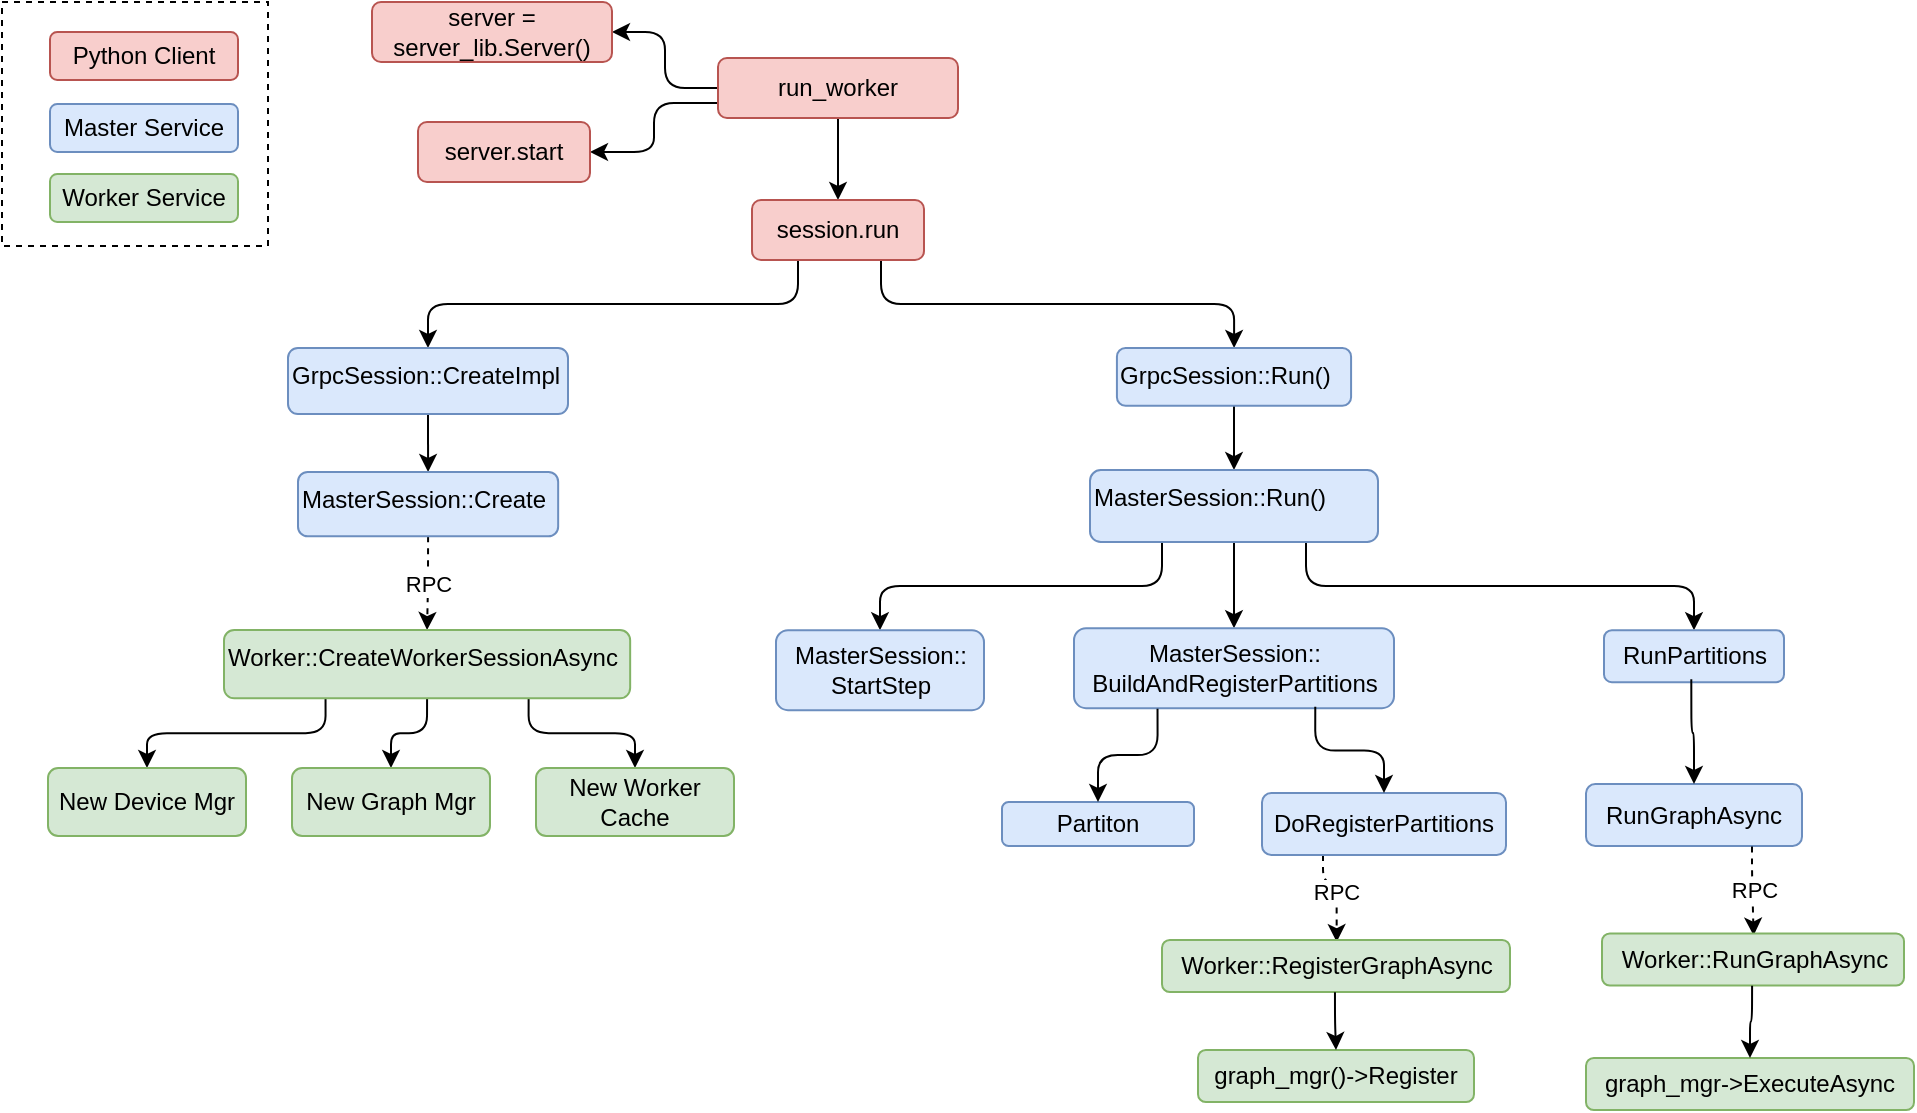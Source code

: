 <mxfile>
    <diagram id="ef4nX7MlcSJhVKD6ctOa" name="第 1 页">
        <mxGraphModel dx="1353" dy="581" grid="0" gridSize="10" guides="1" tooltips="1" connect="1" arrows="1" fold="1" page="1" pageScale="1" pageWidth="2339" pageHeight="3300" math="0" shadow="0">
            <root>
                <mxCell id="0"/>
                <mxCell id="1" parent="0"/>
                <mxCell id="3" style="edgeStyle=orthogonalEdgeStyle;html=1;entryX=1;entryY=0.5;entryDx=0;entryDy=0;labelBackgroundColor=default;fontColor=default;exitX=0;exitY=0.75;exitDx=0;exitDy=0;" parent="1" source="5" target="7" edge="1">
                    <mxGeometry relative="1" as="geometry">
                        <mxPoint x="417" y="179" as="sourcePoint"/>
                    </mxGeometry>
                </mxCell>
                <mxCell id="4" style="edgeStyle=orthogonalEdgeStyle;html=1;exitX=0.5;exitY=1;exitDx=0;exitDy=0;entryX=0.5;entryY=0;entryDx=0;entryDy=0;labelBackgroundColor=default;fontColor=default;" parent="1" source="5" target="8" edge="1">
                    <mxGeometry relative="1" as="geometry"/>
                </mxCell>
                <mxCell id="20" style="edgeStyle=orthogonalEdgeStyle;html=1;exitX=0;exitY=0.5;exitDx=0;exitDy=0;entryX=1;entryY=0.5;entryDx=0;entryDy=0;" edge="1" parent="1" source="5" target="6">
                    <mxGeometry relative="1" as="geometry"/>
                </mxCell>
                <mxCell id="5" value="run_worker" style="rounded=1;whiteSpace=wrap;html=1;fillColor=#f8cecc;strokeColor=#b85450;" parent="1" vertex="1">
                    <mxGeometry x="387" y="149" width="120" height="30" as="geometry"/>
                </mxCell>
                <mxCell id="6" value="server = server_lib.Server()" style="rounded=1;whiteSpace=wrap;html=1;fillColor=#f8cecc;strokeColor=#b85450;" parent="1" vertex="1">
                    <mxGeometry x="214" y="121" width="120" height="30" as="geometry"/>
                </mxCell>
                <mxCell id="7" value="server.start" style="rounded=1;whiteSpace=wrap;html=1;fillColor=#f8cecc;strokeColor=#b85450;" parent="1" vertex="1">
                    <mxGeometry x="237" y="181" width="86" height="30" as="geometry"/>
                </mxCell>
                <mxCell id="28" style="edgeStyle=orthogonalEdgeStyle;html=1;entryX=0.5;entryY=0;entryDx=0;entryDy=0;" edge="1" parent="1" target="21">
                    <mxGeometry relative="1" as="geometry">
                        <mxPoint x="427" y="248" as="sourcePoint"/>
                        <Array as="points">
                            <mxPoint x="427" y="272"/>
                            <mxPoint x="242" y="272"/>
                        </Array>
                    </mxGeometry>
                </mxCell>
                <mxCell id="48" style="edgeStyle=orthogonalEdgeStyle;html=1;exitX=0.75;exitY=1;exitDx=0;exitDy=0;" edge="1" parent="1" source="8" target="35">
                    <mxGeometry relative="1" as="geometry"/>
                </mxCell>
                <mxCell id="8" value="session.run" style="rounded=1;whiteSpace=wrap;html=1;fillColor=#f8cecc;strokeColor=#b85450;" parent="1" vertex="1">
                    <mxGeometry x="404" y="220" width="86" height="30" as="geometry"/>
                </mxCell>
                <mxCell id="29" style="edgeStyle=orthogonalEdgeStyle;html=1;exitX=0.5;exitY=1;exitDx=0;exitDy=0;entryX=0.5;entryY=0;entryDx=0;entryDy=0;" edge="1" parent="1" source="21" target="22">
                    <mxGeometry relative="1" as="geometry"/>
                </mxCell>
                <mxCell id="21" value="GrpcSession::CreateImpl" style="text;whiteSpace=wrap;html=1;strokeColor=#6c8ebf;rounded=1;fillColor=#dae8fc;" vertex="1" parent="1">
                    <mxGeometry x="172" y="294" width="140" height="33" as="geometry"/>
                </mxCell>
                <mxCell id="31" value="RPC" style="edgeStyle=orthogonalEdgeStyle;html=1;exitX=0.5;exitY=1;exitDx=0;exitDy=0;entryX=0.5;entryY=0;entryDx=0;entryDy=0;dashed=1;" edge="1" parent="1" source="22" target="24">
                    <mxGeometry relative="1" as="geometry"/>
                </mxCell>
                <mxCell id="22" value="MasterSession::Create" style="text;whiteSpace=wrap;html=1;strokeColor=#6c8ebf;rounded=1;fillColor=#dae8fc;" vertex="1" parent="1">
                    <mxGeometry x="177" y="356" width="130.08" height="32.17" as="geometry"/>
                </mxCell>
                <mxCell id="32" style="edgeStyle=orthogonalEdgeStyle;html=1;exitX=0.25;exitY=1;exitDx=0;exitDy=0;entryX=0.5;entryY=0;entryDx=0;entryDy=0;" edge="1" parent="1" source="24" target="25">
                    <mxGeometry relative="1" as="geometry"/>
                </mxCell>
                <mxCell id="33" style="edgeStyle=orthogonalEdgeStyle;html=1;exitX=0.5;exitY=1;exitDx=0;exitDy=0;entryX=0.5;entryY=0;entryDx=0;entryDy=0;" edge="1" parent="1" source="24" target="26">
                    <mxGeometry relative="1" as="geometry"/>
                </mxCell>
                <mxCell id="34" style="edgeStyle=orthogonalEdgeStyle;html=1;exitX=0.75;exitY=1;exitDx=0;exitDy=0;entryX=0.5;entryY=0;entryDx=0;entryDy=0;" edge="1" parent="1" source="24" target="27">
                    <mxGeometry relative="1" as="geometry"/>
                </mxCell>
                <mxCell id="24" value="Worker::CreateWorkerSessionAsync" style="text;whiteSpace=wrap;html=1;strokeColor=#82b366;rounded=1;fillColor=#d5e8d4;" vertex="1" parent="1">
                    <mxGeometry x="140" y="435" width="203.08" height="34.17" as="geometry"/>
                </mxCell>
                <mxCell id="25" value="New Device Mgr" style="whiteSpace=wrap;html=1;rounded=1;strokeColor=#82b366;fillColor=#d5e8d4;" vertex="1" parent="1">
                    <mxGeometry x="52" y="504" width="99" height="34" as="geometry"/>
                </mxCell>
                <mxCell id="26" value="New Graph Mgr" style="whiteSpace=wrap;html=1;rounded=1;strokeColor=#82b366;fillColor=#d5e8d4;" vertex="1" parent="1">
                    <mxGeometry x="174" y="504" width="99" height="34" as="geometry"/>
                </mxCell>
                <mxCell id="27" value="New Worker Cache" style="whiteSpace=wrap;html=1;rounded=1;strokeColor=#82b366;fillColor=#d5e8d4;" vertex="1" parent="1">
                    <mxGeometry x="296" y="504" width="99" height="34" as="geometry"/>
                </mxCell>
                <mxCell id="49" style="edgeStyle=orthogonalEdgeStyle;html=1;exitX=0.5;exitY=1;exitDx=0;exitDy=0;entryX=0.5;entryY=0;entryDx=0;entryDy=0;" edge="1" parent="1" source="35" target="36">
                    <mxGeometry relative="1" as="geometry"/>
                </mxCell>
                <mxCell id="35" value="GrpcSession::Run()" style="text;whiteSpace=wrap;html=1;strokeColor=#6c8ebf;rounded=1;fillColor=#dae8fc;" vertex="1" parent="1">
                    <mxGeometry x="586.46" y="294" width="117.08" height="28.92" as="geometry"/>
                </mxCell>
                <mxCell id="40" style="edgeStyle=orthogonalEdgeStyle;html=1;exitX=0.25;exitY=1;exitDx=0;exitDy=0;" edge="1" parent="1" source="36" target="37">
                    <mxGeometry relative="1" as="geometry"/>
                </mxCell>
                <mxCell id="41" style="edgeStyle=orthogonalEdgeStyle;html=1;exitX=0.5;exitY=1;exitDx=0;exitDy=0;" edge="1" parent="1" source="36" target="38">
                    <mxGeometry relative="1" as="geometry"/>
                </mxCell>
                <mxCell id="50" style="edgeStyle=orthogonalEdgeStyle;html=1;exitX=0.75;exitY=1;exitDx=0;exitDy=0;" edge="1" parent="1" source="36" target="39">
                    <mxGeometry relative="1" as="geometry"/>
                </mxCell>
                <mxCell id="36" value="MasterSession::Run()" style="text;whiteSpace=wrap;html=1;strokeColor=#6c8ebf;rounded=1;fillColor=#dae8fc;" vertex="1" parent="1">
                    <mxGeometry x="572.998" y="355.004" width="144" height="36" as="geometry"/>
                </mxCell>
                <mxCell id="37" value="MasterSession::&lt;br&gt;StartStep" style="text;html=1;align=center;verticalAlign=middle;resizable=0;points=[];autosize=1;strokeColor=#6c8ebf;fillColor=#dae8fc;rounded=1;" vertex="1" parent="1">
                    <mxGeometry x="416" y="435.09" width="104" height="40" as="geometry"/>
                </mxCell>
                <mxCell id="38" value="MasterSession::&lt;br&gt;BuildAndRegisterPartitions" style="text;html=1;align=center;verticalAlign=middle;resizable=0;points=[];autosize=1;strokeColor=#6c8ebf;fillColor=#dae8fc;rounded=1;" vertex="1" parent="1">
                    <mxGeometry x="565" y="434.09" width="160" height="40" as="geometry"/>
                </mxCell>
                <mxCell id="39" value="RunPartitions" style="text;html=1;align=center;verticalAlign=middle;resizable=0;points=[];autosize=1;strokeColor=#6c8ebf;fillColor=#dae8fc;rounded=1;" vertex="1" parent="1">
                    <mxGeometry x="830" y="435.09" width="90" height="26" as="geometry"/>
                </mxCell>
                <mxCell id="42" value="Partiton" style="whiteSpace=wrap;html=1;rounded=1;strokeColor=#6c8ebf;fillColor=#dae8fc;" vertex="1" parent="1">
                    <mxGeometry x="529" y="521" width="96" height="22" as="geometry"/>
                </mxCell>
                <mxCell id="47" value="RPC" style="edgeStyle=orthogonalEdgeStyle;html=1;exitX=0.25;exitY=1;exitDx=0;exitDy=0;entryX=0.502;entryY=0.04;entryDx=0;entryDy=0;entryPerimeter=0;dashed=1;" edge="1" parent="1" source="43" target="46">
                    <mxGeometry relative="1" as="geometry">
                        <Array as="points">
                            <mxPoint x="689" y="561"/>
                            <mxPoint x="696" y="561"/>
                        </Array>
                    </mxGeometry>
                </mxCell>
                <mxCell id="43" value="DoRegisterPartitions" style="whiteSpace=wrap;html=1;rounded=1;strokeColor=#6c8ebf;fillColor=#dae8fc;" vertex="1" parent="1">
                    <mxGeometry x="659" y="516.5" width="122" height="31" as="geometry"/>
                </mxCell>
                <mxCell id="44" value="" style="endArrow=classic;html=1;exitX=0.261;exitY=1.006;exitDx=0;exitDy=0;exitPerimeter=0;entryX=0.5;entryY=0;entryDx=0;entryDy=0;edgeStyle=orthogonalEdgeStyle;" edge="1" parent="1" source="38" target="42">
                    <mxGeometry width="50" height="50" relative="1" as="geometry">
                        <mxPoint x="309" y="339" as="sourcePoint"/>
                        <mxPoint x="359" y="289" as="targetPoint"/>
                    </mxGeometry>
                </mxCell>
                <mxCell id="45" value="" style="endArrow=classic;html=1;exitX=0.754;exitY=0.981;exitDx=0;exitDy=0;exitPerimeter=0;entryX=0.5;entryY=0;entryDx=0;entryDy=0;edgeStyle=orthogonalEdgeStyle;" edge="1" parent="1" source="38" target="43">
                    <mxGeometry width="50" height="50" relative="1" as="geometry">
                        <mxPoint x="616.76" y="484.33" as="sourcePoint"/>
                        <mxPoint x="567" y="531" as="targetPoint"/>
                    </mxGeometry>
                </mxCell>
                <mxCell id="46" value="Worker::RegisterGraphAsync" style="text;html=1;align=center;verticalAlign=middle;resizable=0;points=[];autosize=1;strokeColor=#82b366;fillColor=#d5e8d4;rounded=1;" vertex="1" parent="1">
                    <mxGeometry x="609" y="590" width="174" height="26" as="geometry"/>
                </mxCell>
                <mxCell id="53" value="Python Client" style="whiteSpace=wrap;html=1;rounded=1;strokeColor=#b85450;fillColor=#f8cecc;" vertex="1" parent="1">
                    <mxGeometry x="53" y="136" width="94" height="24" as="geometry"/>
                </mxCell>
                <mxCell id="54" value="Master Service" style="whiteSpace=wrap;html=1;rounded=1;strokeColor=#6c8ebf;fillColor=#dae8fc;" vertex="1" parent="1">
                    <mxGeometry x="53" y="172" width="94" height="24" as="geometry"/>
                </mxCell>
                <mxCell id="55" value="Worker Service" style="whiteSpace=wrap;html=1;rounded=1;strokeColor=#82b366;fillColor=#d5e8d4;" vertex="1" parent="1">
                    <mxGeometry x="53" y="207" width="94" height="24" as="geometry"/>
                </mxCell>
                <mxCell id="56" value="graph_mgr()-&amp;gt;Register" style="whiteSpace=wrap;html=1;rounded=1;strokeColor=#82b366;fillColor=#d5e8d4;" vertex="1" parent="1">
                    <mxGeometry x="627" y="645" width="138" height="26" as="geometry"/>
                </mxCell>
                <mxCell id="57" style="edgeStyle=orthogonalEdgeStyle;html=1;exitX=0.497;exitY=1.006;exitDx=0;exitDy=0;exitPerimeter=0;" edge="1" parent="1" source="46" target="56">
                    <mxGeometry relative="1" as="geometry">
                        <mxPoint x="654.998" y="401.004" as="sourcePoint"/>
                        <mxPoint x="654.998" y="444.09" as="targetPoint"/>
                    </mxGeometry>
                </mxCell>
                <mxCell id="58" value="" style="rounded=0;whiteSpace=wrap;html=1;strokeColor=default;fillColor=none;dashed=1;" vertex="1" parent="1">
                    <mxGeometry x="29" y="121" width="133" height="122" as="geometry"/>
                </mxCell>
                <mxCell id="61" value="RunGraphAsync" style="whiteSpace=wrap;html=1;rounded=1;strokeColor=#6c8ebf;fillColor=#dae8fc;" vertex="1" parent="1">
                    <mxGeometry x="821" y="512" width="108" height="31" as="geometry"/>
                </mxCell>
                <mxCell id="62" style="edgeStyle=orthogonalEdgeStyle;html=1;exitX=0.485;exitY=0.945;exitDx=0;exitDy=0;exitPerimeter=0;entryX=0.5;entryY=0;entryDx=0;entryDy=0;" edge="1" parent="1" source="39" target="61">
                    <mxGeometry relative="1" as="geometry">
                        <mxPoint x="654.998" y="401.004" as="sourcePoint"/>
                        <mxPoint x="654.998" y="444.09" as="targetPoint"/>
                    </mxGeometry>
                </mxCell>
                <mxCell id="63" value="RPC" style="edgeStyle=orthogonalEdgeStyle;html=1;exitX=0.5;exitY=1;exitDx=0;exitDy=0;entryX=0.502;entryY=0.04;entryDx=0;entryDy=0;entryPerimeter=0;dashed=1;" edge="1" parent="1" target="64">
                    <mxGeometry relative="1" as="geometry">
                        <mxPoint x="904" y="543.25" as="sourcePoint"/>
                        <Array as="points">
                            <mxPoint x="904" y="556.75"/>
                            <mxPoint x="904" y="556.75"/>
                        </Array>
                    </mxGeometry>
                </mxCell>
                <mxCell id="64" value="Worker::RunGraphAsync" style="text;html=1;align=center;verticalAlign=middle;resizable=0;points=[];autosize=1;strokeColor=#82b366;fillColor=#d5e8d4;rounded=1;" vertex="1" parent="1">
                    <mxGeometry x="829" y="586.75" width="151" height="26" as="geometry"/>
                </mxCell>
                <mxCell id="65" value="graph_mgr-&amp;gt;ExecuteAsync" style="whiteSpace=wrap;html=1;rounded=1;strokeColor=#82b366;fillColor=#d5e8d4;" vertex="1" parent="1">
                    <mxGeometry x="821" y="649" width="164" height="26" as="geometry"/>
                </mxCell>
                <mxCell id="66" style="edgeStyle=orthogonalEdgeStyle;html=1;exitX=0.497;exitY=1.006;exitDx=0;exitDy=0;exitPerimeter=0;" edge="1" parent="1" source="64" target="65">
                    <mxGeometry relative="1" as="geometry">
                        <mxPoint x="838.998" y="396.754" as="sourcePoint"/>
                        <mxPoint x="838.998" y="439.84" as="targetPoint"/>
                    </mxGeometry>
                </mxCell>
            </root>
        </mxGraphModel>
    </diagram>
</mxfile>